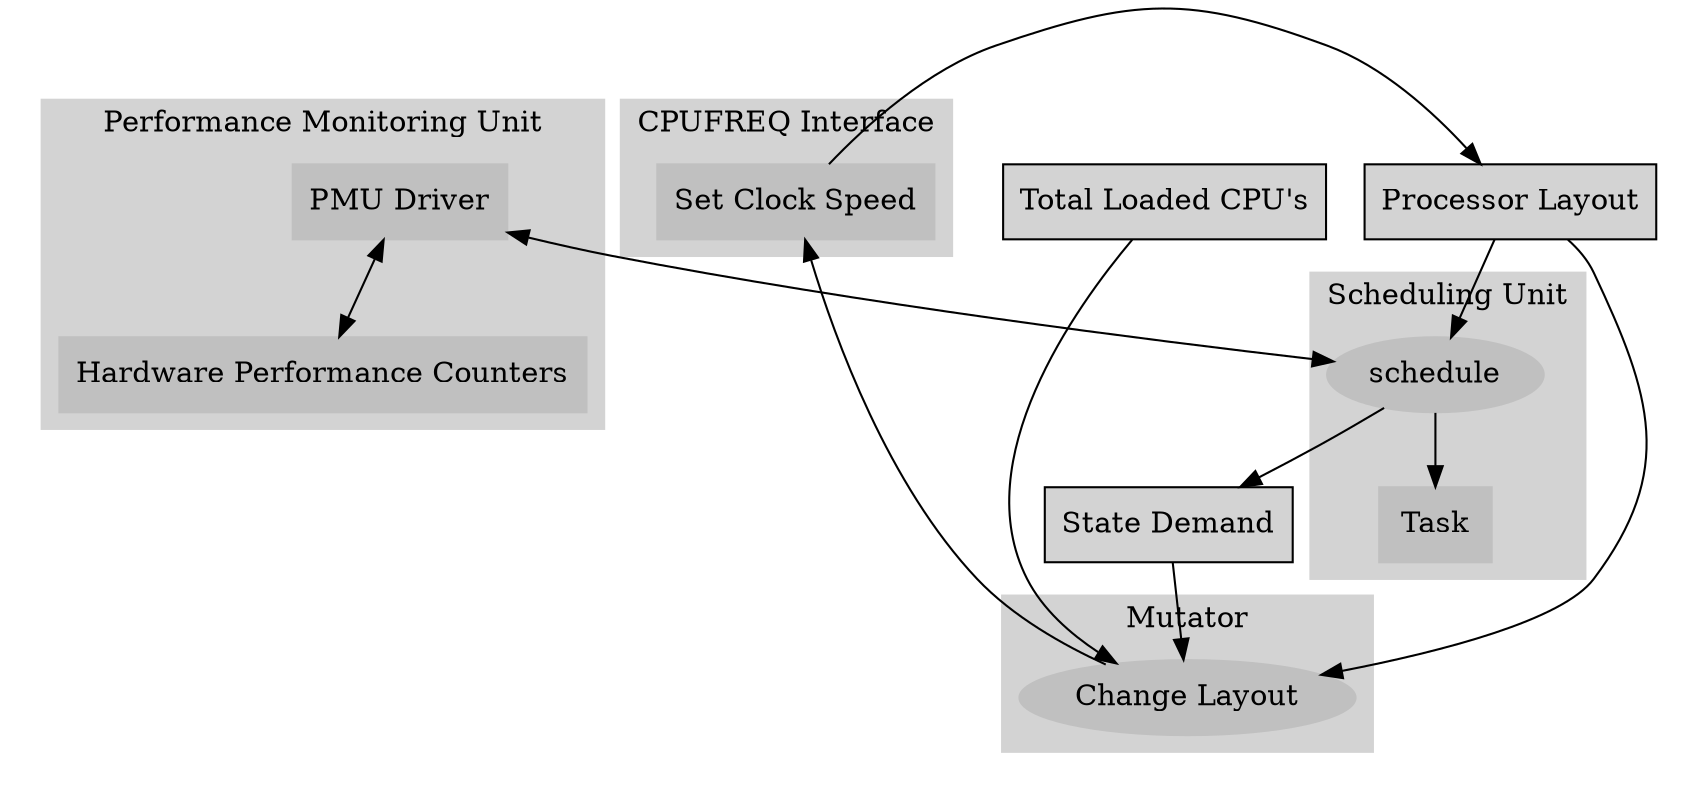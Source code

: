 digraph G {

  	subgraph cluster_mine{
	color=white;
	scheduler_hints [shape=rectangle,fillcolor=lightgrey,style=filled,label="State Demand"];
	state [shape=rectangle,fillcolor=lightgrey,style=filled,label="Processor Layout"];
	load [shape=rectangle,fillcolor=lightgrey,style=filled,label="Total Loaded CPU's"];
	

	subgraph cluster_mutator {
	    color=lightgrey;
	    style=filled;
	    node [shape=rectangle,style=filled,color=grey];
	    layout [shape=ellipse, label="Change Layout"];
	    label="Mutator";
	}
	subgraph cluster_scheduler {
		color=lightgrey;
		style=filled;
		node [shape=rectangle,style=filled,color=grey];
		task [shape=rectangle,label="Task"];
		schedule [shape=ellipse];
		schedule -> task ;
		label = "Scheduling Unit"
	}
	}
	subgraph cluster_all{
	  color=white;
	subgraph cluster_cpufreq {
		label="CPUFREQ Interface";
		color=lightgrey;
		style=filled;
		node [shape=rectangle,style=filled,color=grey];
		set_freq [label="Set Clock Speed"];
	}
	subgraph cluster_pmus {
		color=lightgrey;
		style=filled;
		node [shape=rectangle,style=filled,color=grey];
		ctrs [label="Hardware Performance Counters"];
		pmu_interface [label="PMU Driver"];
		pmu_interface -> ctrs [dir=both];
		label = "Performance Monitoring Unit"
	}
	}
	load -> layout [constraint=false];
	state -> schedule;
	state -> layout;
	schedule -> scheduler_hints;
	scheduler_hints -> layout;
	layout -> set_freq;
	set_freq -> state;
	pmu_interface -> schedule [dir=both];
}
